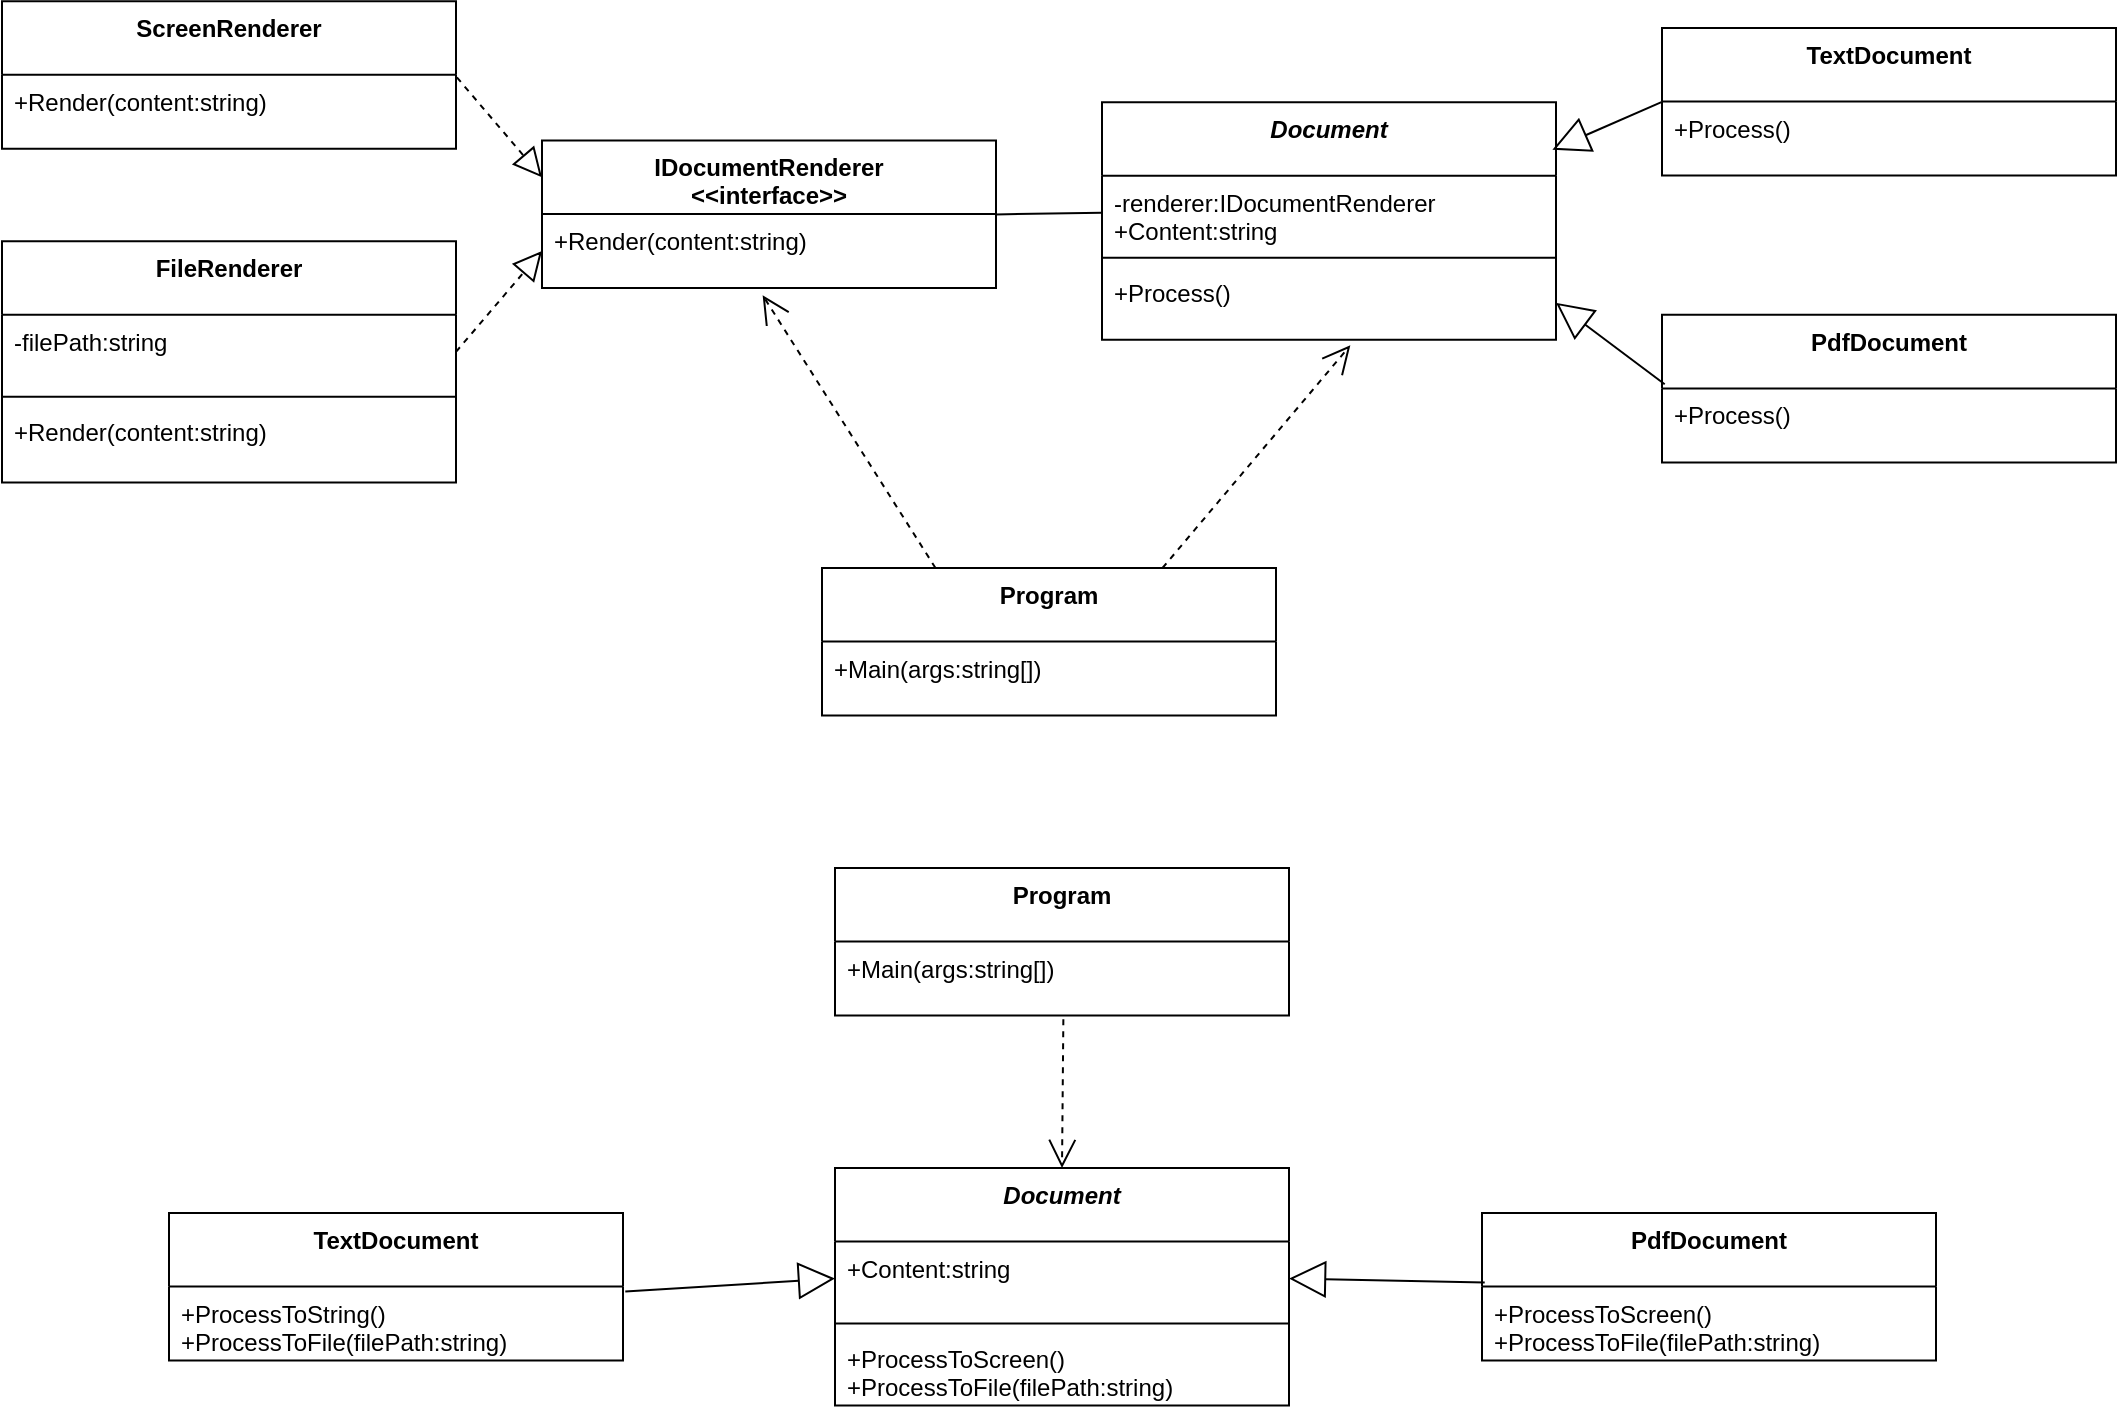 <mxfile version="26.0.16">
  <diagram name="Страница — 1" id="xI7GtqTC5N3RrTUA1rMS">
    <mxGraphModel dx="2267" dy="902" grid="1" gridSize="10" guides="1" tooltips="1" connect="1" arrows="1" fold="1" page="1" pageScale="1" pageWidth="827" pageHeight="1169" math="0" shadow="0">
      <root>
        <mxCell id="0" />
        <mxCell id="1" parent="0" />
        <mxCell id="2" value="IDocumentRenderer&#xa;&lt;&lt;interface&gt;&gt;" style="swimlane;fontStyle=1;align=center;verticalAlign=top;childLayout=stackLayout;horizontal=1;startSize=36.8;horizontalStack=0;resizeParent=1;resizeParentMax=0;resizeLast=0;collapsible=0;marginBottom=0;" parent="1" vertex="1">
          <mxGeometry x="70" y="246.2" width="227" height="73.8" as="geometry" />
        </mxCell>
        <mxCell id="7" value="+Render(content:string)" style="text;strokeColor=none;fillColor=none;align=left;verticalAlign=top;spacingLeft=4;spacingRight=4;overflow=hidden;rotatable=0;points=[[0,0.5],[1,0.5]];portConstraint=eastwest;" parent="2" vertex="1">
          <mxGeometry y="36.8" width="227" height="37" as="geometry" />
        </mxCell>
        <mxCell id="PqRrqZSPvnDs5z7jwxE0-7" value="ScreenRenderer" style="swimlane;fontStyle=1;align=center;verticalAlign=top;childLayout=stackLayout;horizontal=1;startSize=36.8;horizontalStack=0;resizeParent=1;resizeParentMax=0;resizeLast=0;collapsible=0;marginBottom=0;" vertex="1" parent="1">
          <mxGeometry x="-200" y="176.6" width="227" height="73.8" as="geometry" />
        </mxCell>
        <mxCell id="PqRrqZSPvnDs5z7jwxE0-11" value="+Render(content:string)" style="text;strokeColor=none;fillColor=none;align=left;verticalAlign=top;spacingLeft=4;spacingRight=4;overflow=hidden;rotatable=0;points=[[0,0.5],[1,0.5]];portConstraint=eastwest;" vertex="1" parent="PqRrqZSPvnDs5z7jwxE0-7">
          <mxGeometry y="36.8" width="227" height="37" as="geometry" />
        </mxCell>
        <mxCell id="PqRrqZSPvnDs5z7jwxE0-13" value="Document" style="swimlane;fontStyle=3;align=center;verticalAlign=top;childLayout=stackLayout;horizontal=1;startSize=36.8;horizontalStack=0;resizeParent=1;resizeParentMax=0;resizeLast=0;collapsible=0;marginBottom=0;" vertex="1" parent="1">
          <mxGeometry x="350" y="227.1" width="227" height="118.8" as="geometry" />
        </mxCell>
        <mxCell id="PqRrqZSPvnDs5z7jwxE0-14" value="-renderer:IDocumentRenderer&#xa;+Content:string" style="text;strokeColor=none;fillColor=none;align=left;verticalAlign=top;spacingLeft=4;spacingRight=4;overflow=hidden;rotatable=0;points=[[0,0.5],[1,0.5]];portConstraint=eastwest;" vertex="1" parent="PqRrqZSPvnDs5z7jwxE0-13">
          <mxGeometry y="36.8" width="227" height="37" as="geometry" />
        </mxCell>
        <mxCell id="PqRrqZSPvnDs5z7jwxE0-16" style="line;strokeWidth=1;fillColor=none;align=left;verticalAlign=middle;spacingTop=-1;spacingLeft=3;spacingRight=3;rotatable=0;labelPosition=right;points=[];portConstraint=eastwest;strokeColor=inherit;" vertex="1" parent="PqRrqZSPvnDs5z7jwxE0-13">
          <mxGeometry y="73.8" width="227" height="8" as="geometry" />
        </mxCell>
        <mxCell id="PqRrqZSPvnDs5z7jwxE0-17" value="+Process()" style="text;strokeColor=none;fillColor=none;align=left;verticalAlign=top;spacingLeft=4;spacingRight=4;overflow=hidden;rotatable=0;points=[[0,0.5],[1,0.5]];portConstraint=eastwest;" vertex="1" parent="PqRrqZSPvnDs5z7jwxE0-13">
          <mxGeometry y="81.8" width="227" height="37" as="geometry" />
        </mxCell>
        <mxCell id="PqRrqZSPvnDs5z7jwxE0-19" value="FileRenderer" style="swimlane;fontStyle=1;align=center;verticalAlign=top;childLayout=stackLayout;horizontal=1;startSize=36.8;horizontalStack=0;resizeParent=1;resizeParentMax=0;resizeLast=0;collapsible=0;marginBottom=0;" vertex="1" parent="1">
          <mxGeometry x="-200" y="296.6" width="227" height="120.6" as="geometry" />
        </mxCell>
        <mxCell id="PqRrqZSPvnDs5z7jwxE0-21" value="-filePath:string" style="text;strokeColor=none;fillColor=none;align=left;verticalAlign=top;spacingLeft=4;spacingRight=4;overflow=hidden;rotatable=0;points=[[0,0.5],[1,0.5]];portConstraint=eastwest;" vertex="1" parent="PqRrqZSPvnDs5z7jwxE0-19">
          <mxGeometry y="36.8" width="227" height="37" as="geometry" />
        </mxCell>
        <mxCell id="PqRrqZSPvnDs5z7jwxE0-22" style="line;strokeWidth=1;fillColor=none;align=left;verticalAlign=middle;spacingTop=-1;spacingLeft=3;spacingRight=3;rotatable=0;labelPosition=right;points=[];portConstraint=eastwest;strokeColor=inherit;" vertex="1" parent="PqRrqZSPvnDs5z7jwxE0-19">
          <mxGeometry y="73.8" width="227" height="8" as="geometry" />
        </mxCell>
        <mxCell id="PqRrqZSPvnDs5z7jwxE0-24" value="+Render(content:string)" style="text;strokeColor=none;fillColor=none;align=left;verticalAlign=top;spacingLeft=4;spacingRight=4;overflow=hidden;rotatable=0;points=[[0,0.5],[1,0.5]];portConstraint=eastwest;" vertex="1" parent="PqRrqZSPvnDs5z7jwxE0-19">
          <mxGeometry y="81.8" width="227" height="38.8" as="geometry" />
        </mxCell>
        <mxCell id="PqRrqZSPvnDs5z7jwxE0-25" value="TextDocument" style="swimlane;fontStyle=1;align=center;verticalAlign=top;childLayout=stackLayout;horizontal=1;startSize=36.8;horizontalStack=0;resizeParent=1;resizeParentMax=0;resizeLast=0;collapsible=0;marginBottom=0;" vertex="1" parent="1">
          <mxGeometry x="630" y="190" width="227" height="73.8" as="geometry" />
        </mxCell>
        <mxCell id="PqRrqZSPvnDs5z7jwxE0-30" value="+Process()" style="text;strokeColor=none;fillColor=none;align=left;verticalAlign=top;spacingLeft=4;spacingRight=4;overflow=hidden;rotatable=0;points=[[0,0.5],[1,0.5]];portConstraint=eastwest;" vertex="1" parent="PqRrqZSPvnDs5z7jwxE0-25">
          <mxGeometry y="36.8" width="227" height="37" as="geometry" />
        </mxCell>
        <mxCell id="PqRrqZSPvnDs5z7jwxE0-31" value="PdfDocument" style="swimlane;fontStyle=1;align=center;verticalAlign=top;childLayout=stackLayout;horizontal=1;startSize=36.8;horizontalStack=0;resizeParent=1;resizeParentMax=0;resizeLast=0;collapsible=0;marginBottom=0;" vertex="1" parent="1">
          <mxGeometry x="630" y="333.4" width="227" height="73.8" as="geometry" />
        </mxCell>
        <mxCell id="PqRrqZSPvnDs5z7jwxE0-35" value="+Process()" style="text;strokeColor=none;fillColor=none;align=left;verticalAlign=top;spacingLeft=4;spacingRight=4;overflow=hidden;rotatable=0;points=[[0,0.5],[1,0.5]];portConstraint=eastwest;" vertex="1" parent="PqRrqZSPvnDs5z7jwxE0-31">
          <mxGeometry y="36.8" width="227" height="37" as="geometry" />
        </mxCell>
        <mxCell id="PqRrqZSPvnDs5z7jwxE0-37" value="Program" style="swimlane;fontStyle=1;align=center;verticalAlign=top;childLayout=stackLayout;horizontal=1;startSize=36.8;horizontalStack=0;resizeParent=1;resizeParentMax=0;resizeLast=0;collapsible=0;marginBottom=0;" vertex="1" parent="1">
          <mxGeometry x="210" y="460" width="227" height="73.8" as="geometry" />
        </mxCell>
        <mxCell id="PqRrqZSPvnDs5z7jwxE0-40" value="+Main(args:string[])" style="text;strokeColor=none;fillColor=none;align=left;verticalAlign=top;spacingLeft=4;spacingRight=4;overflow=hidden;rotatable=0;points=[[0,0.5],[1,0.5]];portConstraint=eastwest;" vertex="1" parent="PqRrqZSPvnDs5z7jwxE0-37">
          <mxGeometry y="36.8" width="227" height="37" as="geometry" />
        </mxCell>
        <mxCell id="PqRrqZSPvnDs5z7jwxE0-45" value="" style="endArrow=block;dashed=1;endFill=0;endSize=12;html=1;rounded=0;entryX=0;entryY=0.25;entryDx=0;entryDy=0;exitX=1.002;exitY=0.035;exitDx=0;exitDy=0;exitPerimeter=0;" edge="1" parent="1" source="PqRrqZSPvnDs5z7jwxE0-11" target="2">
          <mxGeometry width="160" relative="1" as="geometry">
            <mxPoint x="60" y="196.6" as="sourcePoint" />
            <mxPoint x="430" y="376.6" as="targetPoint" />
          </mxGeometry>
        </mxCell>
        <mxCell id="PqRrqZSPvnDs5z7jwxE0-46" value="" style="endArrow=block;dashed=1;endFill=0;endSize=12;html=1;rounded=0;entryX=0;entryY=0.5;entryDx=0;entryDy=0;exitX=1;exitY=0.5;exitDx=0;exitDy=0;" edge="1" parent="1" source="PqRrqZSPvnDs5z7jwxE0-21" target="7">
          <mxGeometry width="160" relative="1" as="geometry">
            <mxPoint x="204" y="186.6" as="sourcePoint" />
            <mxPoint x="203" y="95.6" as="targetPoint" />
          </mxGeometry>
        </mxCell>
        <mxCell id="PqRrqZSPvnDs5z7jwxE0-47" value="" style="endArrow=block;endSize=16;endFill=0;html=1;rounded=0;entryX=0.992;entryY=0.2;entryDx=0;entryDy=0;exitX=0;exitY=0.5;exitDx=0;exitDy=0;entryPerimeter=0;" edge="1" parent="1" source="PqRrqZSPvnDs5z7jwxE0-25" target="PqRrqZSPvnDs5z7jwxE0-13">
          <mxGeometry width="160" relative="1" as="geometry">
            <mxPoint x="420" y="100" as="sourcePoint" />
            <mxPoint x="580" y="100" as="targetPoint" />
          </mxGeometry>
        </mxCell>
        <mxCell id="PqRrqZSPvnDs5z7jwxE0-48" value="" style="endArrow=block;endSize=16;endFill=0;html=1;rounded=0;entryX=1;entryY=0.5;entryDx=0;entryDy=0;exitX=0.006;exitY=-0.056;exitDx=0;exitDy=0;exitPerimeter=0;" edge="1" parent="1" source="PqRrqZSPvnDs5z7jwxE0-35" target="PqRrqZSPvnDs5z7jwxE0-17">
          <mxGeometry width="160" relative="1" as="geometry">
            <mxPoint x="539" y="226" as="sourcePoint" />
            <mxPoint x="640" y="241" as="targetPoint" />
          </mxGeometry>
        </mxCell>
        <mxCell id="PqRrqZSPvnDs5z7jwxE0-51" value="" style="endArrow=none;html=1;rounded=0;entryX=0;entryY=0.5;entryDx=0;entryDy=0;exitX=0.998;exitY=0.006;exitDx=0;exitDy=0;exitPerimeter=0;" edge="1" parent="1" source="7" target="PqRrqZSPvnDs5z7jwxE0-14">
          <mxGeometry width="50" height="50" relative="1" as="geometry">
            <mxPoint x="310" y="310" as="sourcePoint" />
            <mxPoint x="550" y="400" as="targetPoint" />
          </mxGeometry>
        </mxCell>
        <mxCell id="PqRrqZSPvnDs5z7jwxE0-52" value="" style="endArrow=open;endSize=12;dashed=1;html=1;rounded=0;entryX=0.547;entryY=1.075;entryDx=0;entryDy=0;entryPerimeter=0;exitX=0.75;exitY=0;exitDx=0;exitDy=0;" edge="1" parent="1" source="PqRrqZSPvnDs5z7jwxE0-37" target="PqRrqZSPvnDs5z7jwxE0-17">
          <mxGeometry width="160" relative="1" as="geometry">
            <mxPoint x="250" y="450" as="sourcePoint" />
            <mxPoint x="410" y="450" as="targetPoint" />
          </mxGeometry>
        </mxCell>
        <mxCell id="PqRrqZSPvnDs5z7jwxE0-53" value="" style="endArrow=open;endSize=12;dashed=1;html=1;rounded=0;exitX=0.25;exitY=0;exitDx=0;exitDy=0;entryX=0.486;entryY=1.097;entryDx=0;entryDy=0;entryPerimeter=0;" edge="1" parent="1" source="PqRrqZSPvnDs5z7jwxE0-37" target="7">
          <mxGeometry width="160" relative="1" as="geometry">
            <mxPoint x="390" y="540" as="sourcePoint" />
            <mxPoint x="250" y="380" as="targetPoint" />
          </mxGeometry>
        </mxCell>
        <mxCell id="PqRrqZSPvnDs5z7jwxE0-58" value="Document" style="swimlane;fontStyle=3;align=center;verticalAlign=top;childLayout=stackLayout;horizontal=1;startSize=36.8;horizontalStack=0;resizeParent=1;resizeParentMax=0;resizeLast=0;collapsible=0;marginBottom=0;" vertex="1" parent="1">
          <mxGeometry x="216.5" y="760" width="227" height="118.8" as="geometry" />
        </mxCell>
        <mxCell id="PqRrqZSPvnDs5z7jwxE0-59" value="+Content:string" style="text;strokeColor=none;fillColor=none;align=left;verticalAlign=top;spacingLeft=4;spacingRight=4;overflow=hidden;rotatable=0;points=[[0,0.5],[1,0.5]];portConstraint=eastwest;" vertex="1" parent="PqRrqZSPvnDs5z7jwxE0-58">
          <mxGeometry y="36.8" width="227" height="37" as="geometry" />
        </mxCell>
        <mxCell id="PqRrqZSPvnDs5z7jwxE0-60" style="line;strokeWidth=1;fillColor=none;align=left;verticalAlign=middle;spacingTop=-1;spacingLeft=3;spacingRight=3;rotatable=0;labelPosition=right;points=[];portConstraint=eastwest;strokeColor=inherit;" vertex="1" parent="PqRrqZSPvnDs5z7jwxE0-58">
          <mxGeometry y="73.8" width="227" height="8" as="geometry" />
        </mxCell>
        <mxCell id="PqRrqZSPvnDs5z7jwxE0-61" value="+ProcessToScreen()&#xa;+ProcessToFile(filePath:string)" style="text;strokeColor=none;fillColor=none;align=left;verticalAlign=top;spacingLeft=4;spacingRight=4;overflow=hidden;rotatable=0;points=[[0,0.5],[1,0.5]];portConstraint=eastwest;" vertex="1" parent="PqRrqZSPvnDs5z7jwxE0-58">
          <mxGeometry y="81.8" width="227" height="37" as="geometry" />
        </mxCell>
        <mxCell id="PqRrqZSPvnDs5z7jwxE0-66" value="TextDocument" style="swimlane;fontStyle=1;align=center;verticalAlign=top;childLayout=stackLayout;horizontal=1;startSize=36.8;horizontalStack=0;resizeParent=1;resizeParentMax=0;resizeLast=0;collapsible=0;marginBottom=0;" vertex="1" parent="1">
          <mxGeometry x="-116.5" y="782.5" width="227" height="73.8" as="geometry" />
        </mxCell>
        <mxCell id="PqRrqZSPvnDs5z7jwxE0-67" value="+ProcessToString()&#xa;+ProcessToFile(filePath:string)" style="text;strokeColor=none;fillColor=none;align=left;verticalAlign=top;spacingLeft=4;spacingRight=4;overflow=hidden;rotatable=0;points=[[0,0.5],[1,0.5]];portConstraint=eastwest;" vertex="1" parent="PqRrqZSPvnDs5z7jwxE0-66">
          <mxGeometry y="36.8" width="227" height="37" as="geometry" />
        </mxCell>
        <mxCell id="PqRrqZSPvnDs5z7jwxE0-68" value="PdfDocument" style="swimlane;fontStyle=1;align=center;verticalAlign=top;childLayout=stackLayout;horizontal=1;startSize=36.8;horizontalStack=0;resizeParent=1;resizeParentMax=0;resizeLast=0;collapsible=0;marginBottom=0;" vertex="1" parent="1">
          <mxGeometry x="540" y="782.5" width="227" height="73.8" as="geometry" />
        </mxCell>
        <mxCell id="PqRrqZSPvnDs5z7jwxE0-69" value="+ProcessToScreen()&#xa;+ProcessToFile(filePath:string)" style="text;strokeColor=none;fillColor=none;align=left;verticalAlign=top;spacingLeft=4;spacingRight=4;overflow=hidden;rotatable=0;points=[[0,0.5],[1,0.5]];portConstraint=eastwest;" vertex="1" parent="PqRrqZSPvnDs5z7jwxE0-68">
          <mxGeometry y="36.8" width="227" height="37" as="geometry" />
        </mxCell>
        <mxCell id="PqRrqZSPvnDs5z7jwxE0-70" value="Program" style="swimlane;fontStyle=1;align=center;verticalAlign=top;childLayout=stackLayout;horizontal=1;startSize=36.8;horizontalStack=0;resizeParent=1;resizeParentMax=0;resizeLast=0;collapsible=0;marginBottom=0;" vertex="1" parent="1">
          <mxGeometry x="216.5" y="610" width="227" height="73.8" as="geometry" />
        </mxCell>
        <mxCell id="PqRrqZSPvnDs5z7jwxE0-71" value="+Main(args:string[])" style="text;strokeColor=none;fillColor=none;align=left;verticalAlign=top;spacingLeft=4;spacingRight=4;overflow=hidden;rotatable=0;points=[[0,0.5],[1,0.5]];portConstraint=eastwest;" vertex="1" parent="PqRrqZSPvnDs5z7jwxE0-70">
          <mxGeometry y="36.8" width="227" height="37" as="geometry" />
        </mxCell>
        <mxCell id="PqRrqZSPvnDs5z7jwxE0-74" value="" style="endArrow=block;endSize=16;endFill=0;html=1;rounded=0;exitX=1.005;exitY=0.065;exitDx=0;exitDy=0;exitPerimeter=0;entryX=0;entryY=0.5;entryDx=0;entryDy=0;" edge="1" parent="1" source="PqRrqZSPvnDs5z7jwxE0-67" target="PqRrqZSPvnDs5z7jwxE0-59">
          <mxGeometry width="160" relative="1" as="geometry">
            <mxPoint x="286.5" y="632.9" as="sourcePoint" />
            <mxPoint x="166.5" y="789.5" as="targetPoint" />
          </mxGeometry>
        </mxCell>
        <mxCell id="PqRrqZSPvnDs5z7jwxE0-75" value="" style="endArrow=block;endSize=16;endFill=0;html=1;rounded=0;entryX=1;entryY=0.5;entryDx=0;entryDy=0;exitX=0.006;exitY=-0.056;exitDx=0;exitDy=0;exitPerimeter=0;" edge="1" parent="1" source="PqRrqZSPvnDs5z7jwxE0-69" target="PqRrqZSPvnDs5z7jwxE0-59">
          <mxGeometry width="160" relative="1" as="geometry">
            <mxPoint x="405.5" y="758.9" as="sourcePoint" />
            <mxPoint x="506.5" y="773.9" as="targetPoint" />
          </mxGeometry>
        </mxCell>
        <mxCell id="PqRrqZSPvnDs5z7jwxE0-77" value="" style="endArrow=open;endSize=12;dashed=1;html=1;rounded=0;entryX=0.5;entryY=0;entryDx=0;entryDy=0;exitX=0.503;exitY=1.05;exitDx=0;exitDy=0;exitPerimeter=0;" edge="1" parent="1" source="PqRrqZSPvnDs5z7jwxE0-71" target="PqRrqZSPvnDs5z7jwxE0-58">
          <mxGeometry x="0.013" width="160" relative="1" as="geometry">
            <mxPoint x="450" y="700" as="sourcePoint" />
            <mxPoint x="246.5" y="929.5" as="targetPoint" />
            <mxPoint as="offset" />
          </mxGeometry>
        </mxCell>
      </root>
    </mxGraphModel>
  </diagram>
</mxfile>
